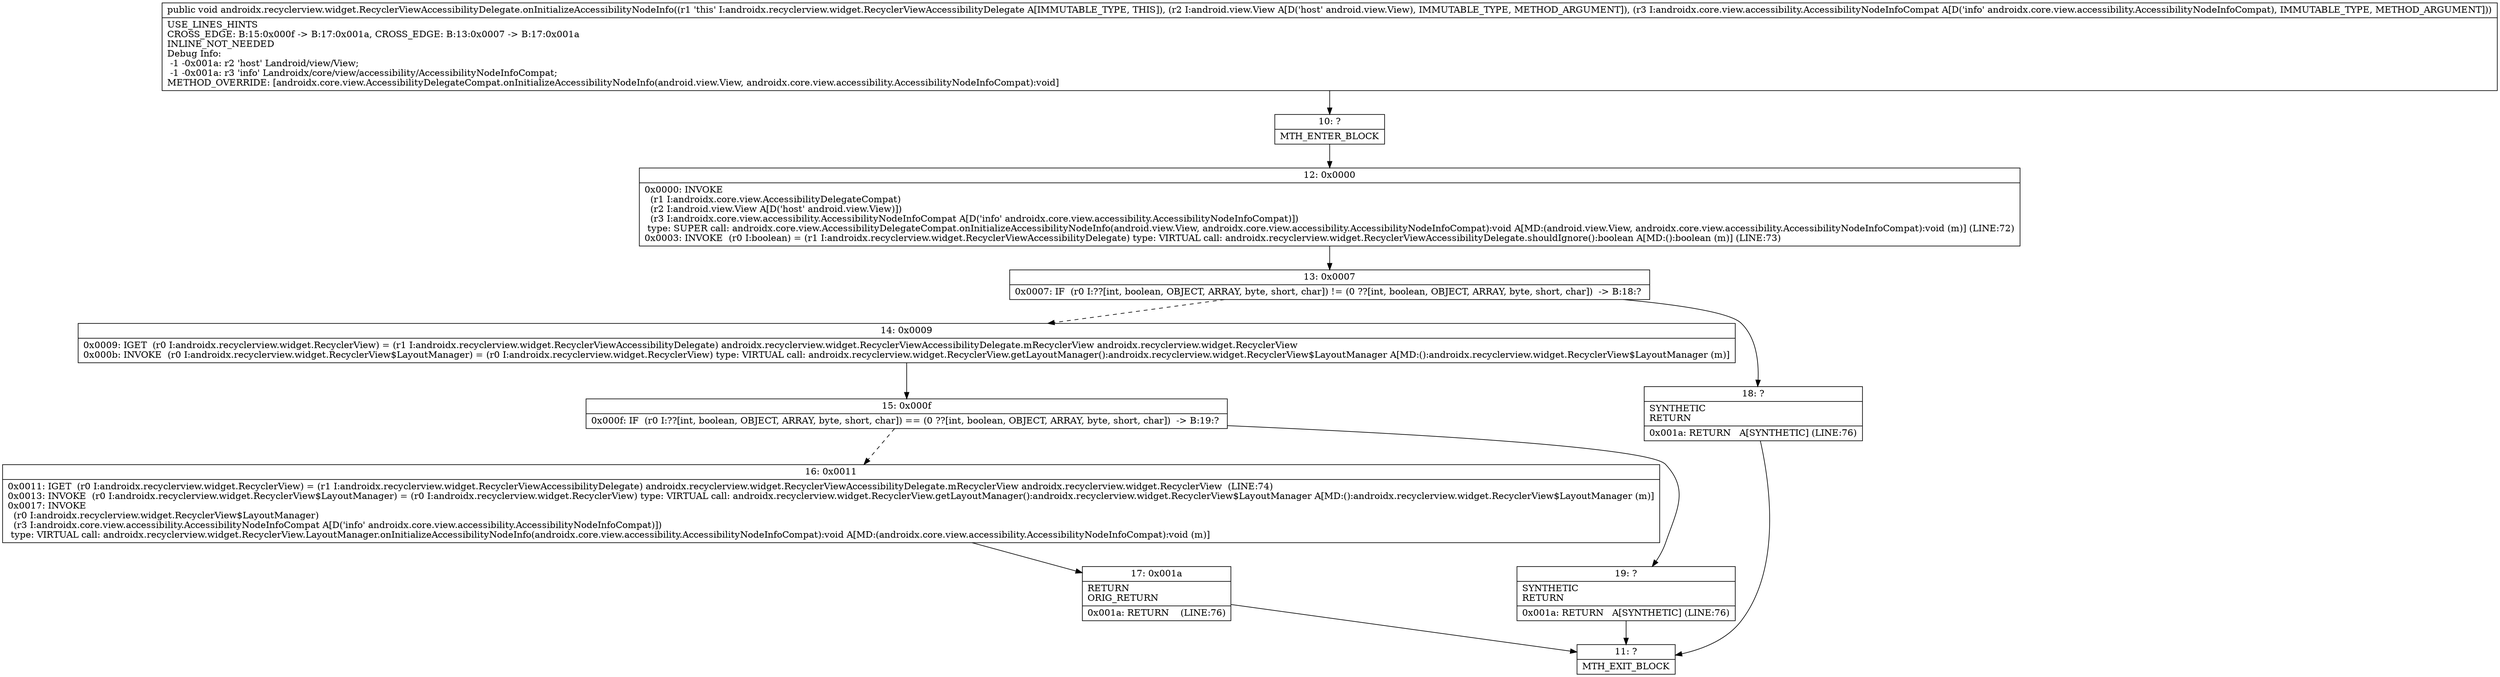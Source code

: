 digraph "CFG forandroidx.recyclerview.widget.RecyclerViewAccessibilityDelegate.onInitializeAccessibilityNodeInfo(Landroid\/view\/View;Landroidx\/core\/view\/accessibility\/AccessibilityNodeInfoCompat;)V" {
Node_10 [shape=record,label="{10\:\ ?|MTH_ENTER_BLOCK\l}"];
Node_12 [shape=record,label="{12\:\ 0x0000|0x0000: INVOKE  \l  (r1 I:androidx.core.view.AccessibilityDelegateCompat)\l  (r2 I:android.view.View A[D('host' android.view.View)])\l  (r3 I:androidx.core.view.accessibility.AccessibilityNodeInfoCompat A[D('info' androidx.core.view.accessibility.AccessibilityNodeInfoCompat)])\l type: SUPER call: androidx.core.view.AccessibilityDelegateCompat.onInitializeAccessibilityNodeInfo(android.view.View, androidx.core.view.accessibility.AccessibilityNodeInfoCompat):void A[MD:(android.view.View, androidx.core.view.accessibility.AccessibilityNodeInfoCompat):void (m)] (LINE:72)\l0x0003: INVOKE  (r0 I:boolean) = (r1 I:androidx.recyclerview.widget.RecyclerViewAccessibilityDelegate) type: VIRTUAL call: androidx.recyclerview.widget.RecyclerViewAccessibilityDelegate.shouldIgnore():boolean A[MD:():boolean (m)] (LINE:73)\l}"];
Node_13 [shape=record,label="{13\:\ 0x0007|0x0007: IF  (r0 I:??[int, boolean, OBJECT, ARRAY, byte, short, char]) != (0 ??[int, boolean, OBJECT, ARRAY, byte, short, char])  \-\> B:18:? \l}"];
Node_14 [shape=record,label="{14\:\ 0x0009|0x0009: IGET  (r0 I:androidx.recyclerview.widget.RecyclerView) = (r1 I:androidx.recyclerview.widget.RecyclerViewAccessibilityDelegate) androidx.recyclerview.widget.RecyclerViewAccessibilityDelegate.mRecyclerView androidx.recyclerview.widget.RecyclerView \l0x000b: INVOKE  (r0 I:androidx.recyclerview.widget.RecyclerView$LayoutManager) = (r0 I:androidx.recyclerview.widget.RecyclerView) type: VIRTUAL call: androidx.recyclerview.widget.RecyclerView.getLayoutManager():androidx.recyclerview.widget.RecyclerView$LayoutManager A[MD:():androidx.recyclerview.widget.RecyclerView$LayoutManager (m)]\l}"];
Node_15 [shape=record,label="{15\:\ 0x000f|0x000f: IF  (r0 I:??[int, boolean, OBJECT, ARRAY, byte, short, char]) == (0 ??[int, boolean, OBJECT, ARRAY, byte, short, char])  \-\> B:19:? \l}"];
Node_16 [shape=record,label="{16\:\ 0x0011|0x0011: IGET  (r0 I:androidx.recyclerview.widget.RecyclerView) = (r1 I:androidx.recyclerview.widget.RecyclerViewAccessibilityDelegate) androidx.recyclerview.widget.RecyclerViewAccessibilityDelegate.mRecyclerView androidx.recyclerview.widget.RecyclerView  (LINE:74)\l0x0013: INVOKE  (r0 I:androidx.recyclerview.widget.RecyclerView$LayoutManager) = (r0 I:androidx.recyclerview.widget.RecyclerView) type: VIRTUAL call: androidx.recyclerview.widget.RecyclerView.getLayoutManager():androidx.recyclerview.widget.RecyclerView$LayoutManager A[MD:():androidx.recyclerview.widget.RecyclerView$LayoutManager (m)]\l0x0017: INVOKE  \l  (r0 I:androidx.recyclerview.widget.RecyclerView$LayoutManager)\l  (r3 I:androidx.core.view.accessibility.AccessibilityNodeInfoCompat A[D('info' androidx.core.view.accessibility.AccessibilityNodeInfoCompat)])\l type: VIRTUAL call: androidx.recyclerview.widget.RecyclerView.LayoutManager.onInitializeAccessibilityNodeInfo(androidx.core.view.accessibility.AccessibilityNodeInfoCompat):void A[MD:(androidx.core.view.accessibility.AccessibilityNodeInfoCompat):void (m)]\l}"];
Node_17 [shape=record,label="{17\:\ 0x001a|RETURN\lORIG_RETURN\l|0x001a: RETURN    (LINE:76)\l}"];
Node_11 [shape=record,label="{11\:\ ?|MTH_EXIT_BLOCK\l}"];
Node_19 [shape=record,label="{19\:\ ?|SYNTHETIC\lRETURN\l|0x001a: RETURN   A[SYNTHETIC] (LINE:76)\l}"];
Node_18 [shape=record,label="{18\:\ ?|SYNTHETIC\lRETURN\l|0x001a: RETURN   A[SYNTHETIC] (LINE:76)\l}"];
MethodNode[shape=record,label="{public void androidx.recyclerview.widget.RecyclerViewAccessibilityDelegate.onInitializeAccessibilityNodeInfo((r1 'this' I:androidx.recyclerview.widget.RecyclerViewAccessibilityDelegate A[IMMUTABLE_TYPE, THIS]), (r2 I:android.view.View A[D('host' android.view.View), IMMUTABLE_TYPE, METHOD_ARGUMENT]), (r3 I:androidx.core.view.accessibility.AccessibilityNodeInfoCompat A[D('info' androidx.core.view.accessibility.AccessibilityNodeInfoCompat), IMMUTABLE_TYPE, METHOD_ARGUMENT]))  | USE_LINES_HINTS\lCROSS_EDGE: B:15:0x000f \-\> B:17:0x001a, CROSS_EDGE: B:13:0x0007 \-\> B:17:0x001a\lINLINE_NOT_NEEDED\lDebug Info:\l  \-1 \-0x001a: r2 'host' Landroid\/view\/View;\l  \-1 \-0x001a: r3 'info' Landroidx\/core\/view\/accessibility\/AccessibilityNodeInfoCompat;\lMETHOD_OVERRIDE: [androidx.core.view.AccessibilityDelegateCompat.onInitializeAccessibilityNodeInfo(android.view.View, androidx.core.view.accessibility.AccessibilityNodeInfoCompat):void]\l}"];
MethodNode -> Node_10;Node_10 -> Node_12;
Node_12 -> Node_13;
Node_13 -> Node_14[style=dashed];
Node_13 -> Node_18;
Node_14 -> Node_15;
Node_15 -> Node_16[style=dashed];
Node_15 -> Node_19;
Node_16 -> Node_17;
Node_17 -> Node_11;
Node_19 -> Node_11;
Node_18 -> Node_11;
}

